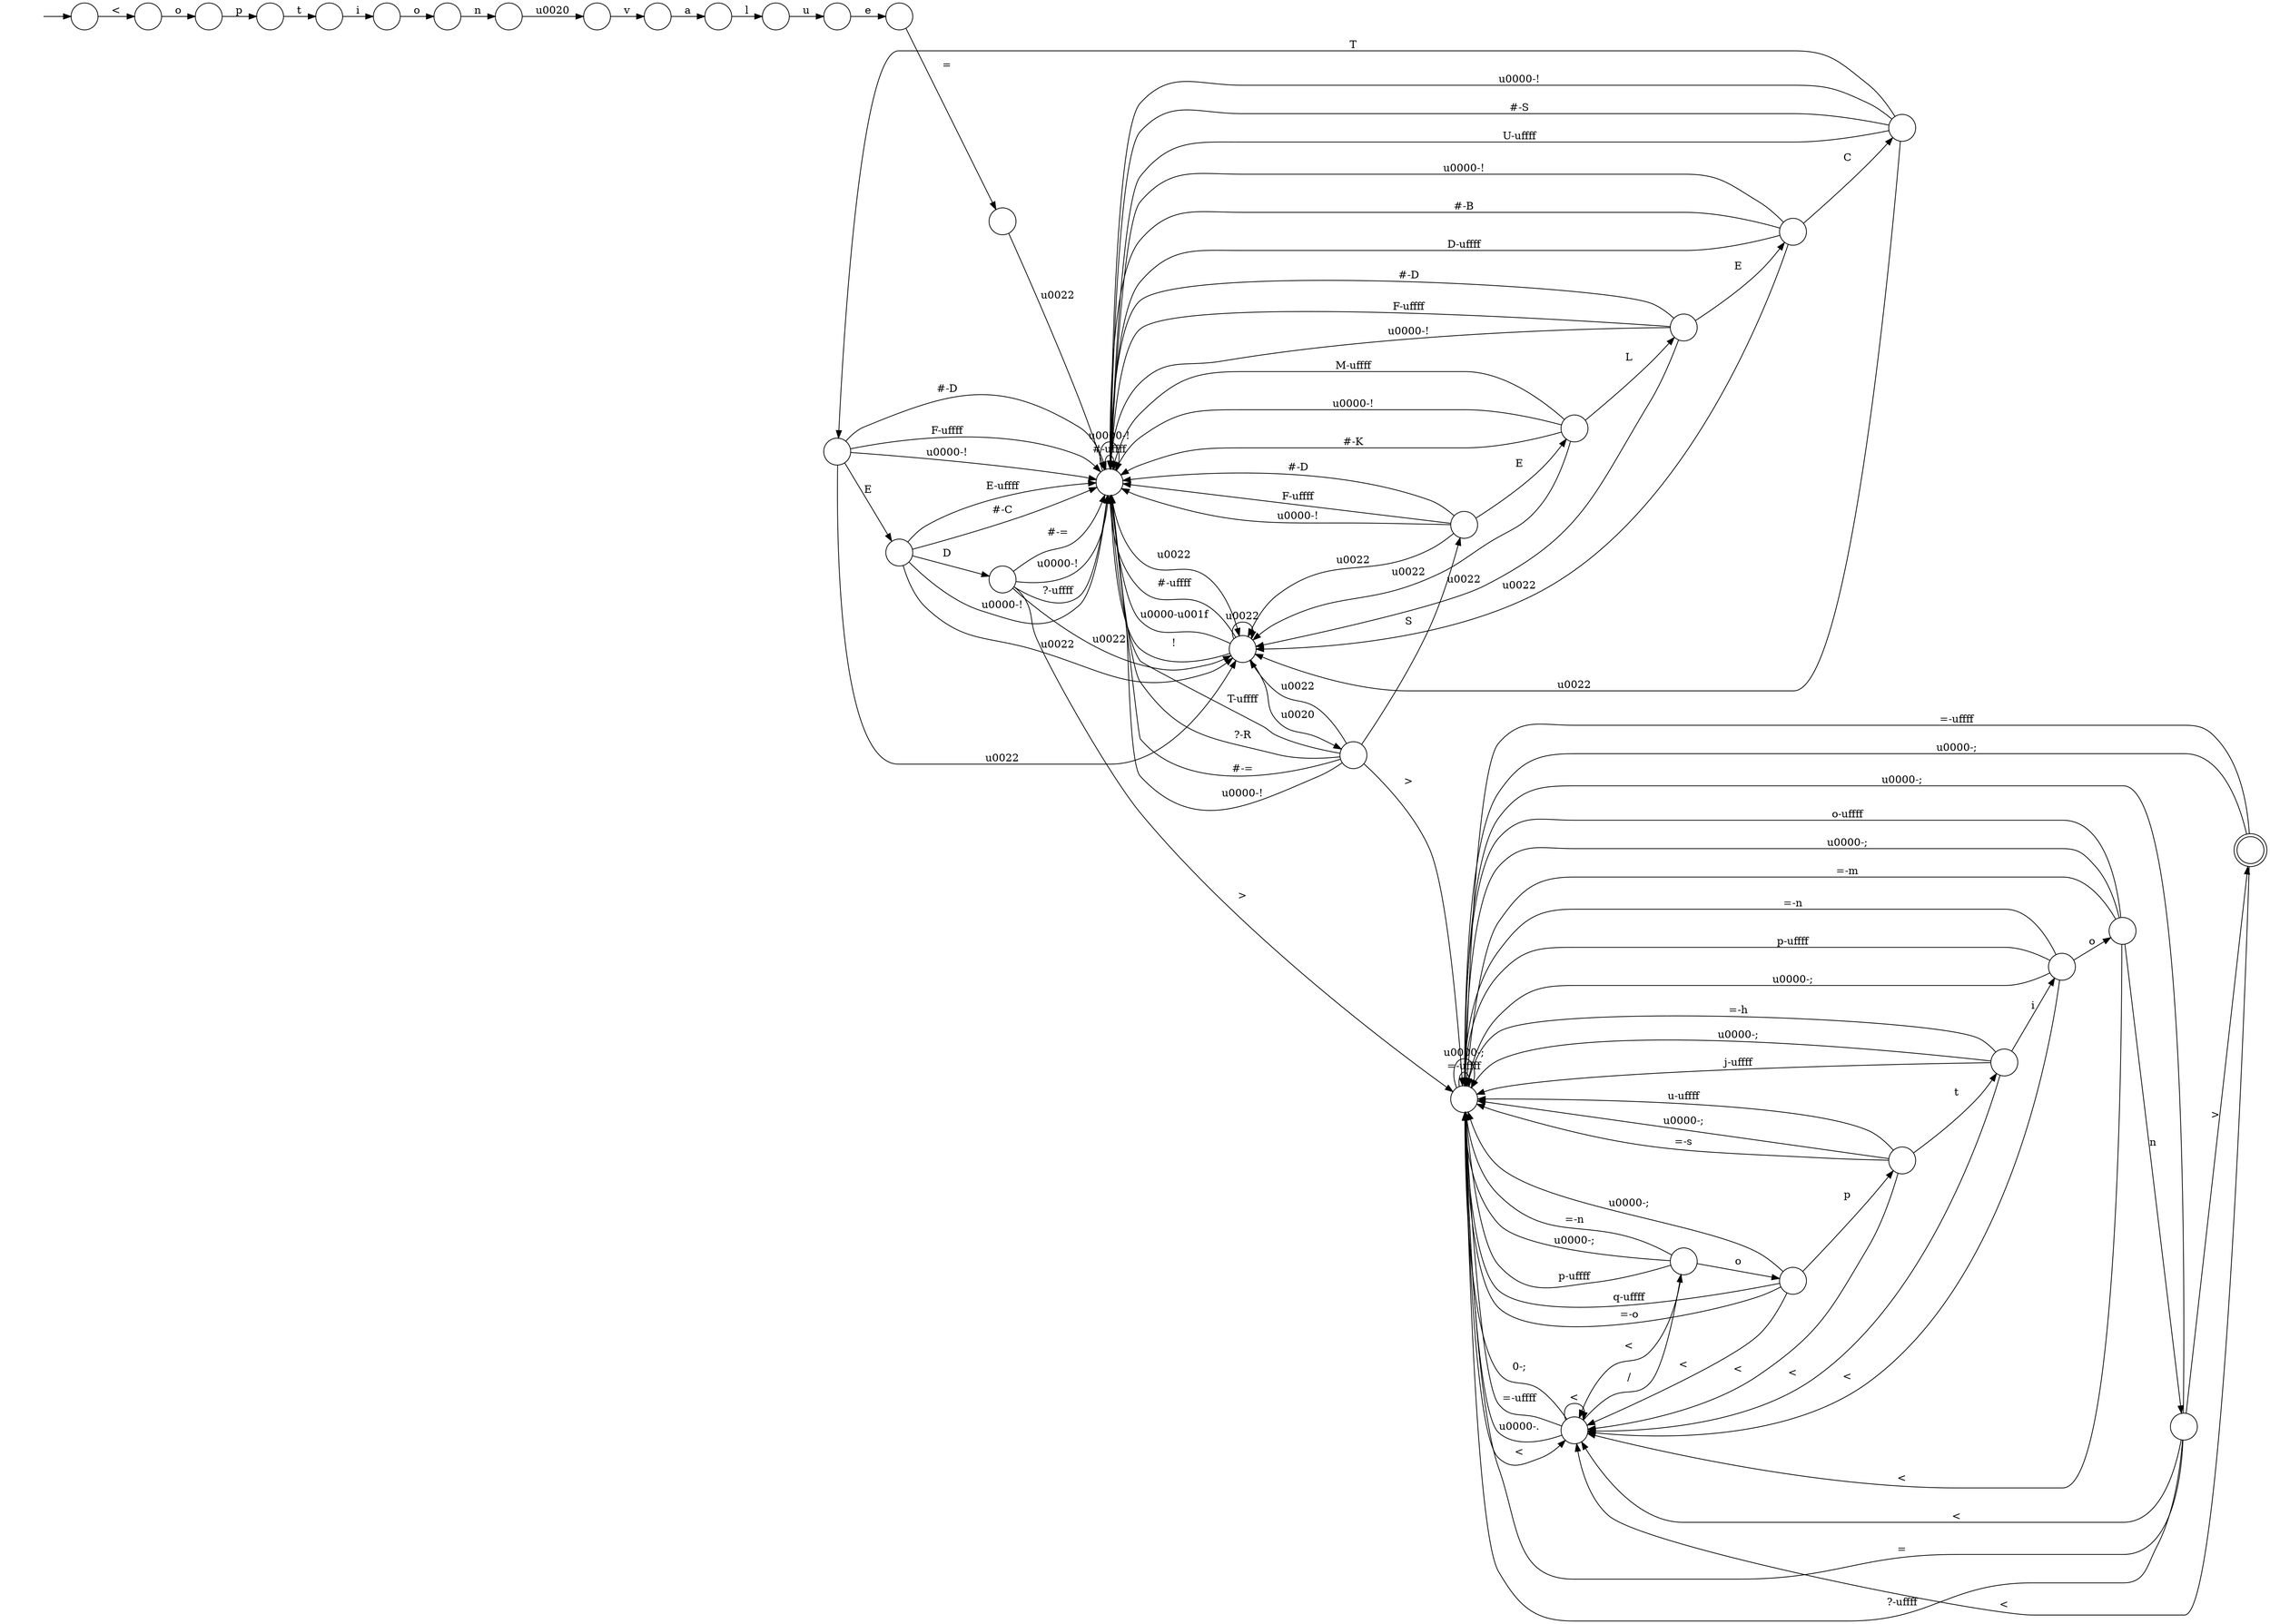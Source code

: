 digraph Automaton {
  rankdir = LR;
  0 [shape=circle,label=""];
  0 -> 35 [label="#-D"]
  0 -> 14 [label="\u0022"]
  0 -> 35 [label="F-\uffff"]
  0 -> 35 [label="\u0000-!"]
  0 -> 25 [label="E"]
  1 [shape=circle,label=""];
  1 -> 28 [label="t"]
  2 [shape=circle,label=""];
  2 -> 35 [label="#-D"]
  2 -> 14 [label="\u0022"]
  2 -> 35 [label="F-\uffff"]
  2 -> 35 [label="\u0000-!"]
  2 -> 12 [label="E"]
  3 [shape=circle,label=""];
  3 -> 3 [label="=-\uffff"]
  3 -> 3 [label="\u0000-;"]
  3 -> 26 [label="<"]
  4 [shape=circle,label=""];
  4 -> 19 [label="n"]
  4 -> 3 [label="o-\uffff"]
  4 -> 3 [label="\u0000-;"]
  4 -> 26 [label="<"]
  4 -> 3 [label="=-m"]
  5 [shape=circle,label=""];
  5 -> 10 [label="l"]
  6 [shape=circle,label=""];
  6 -> 1 [label="p"]
  7 [shape=circle,label=""];
  7 -> 24 [label="="]
  8 [shape=circle,label=""];
  8 -> 7 [label="e"]
  9 [shape=circle,label=""];
  9 -> 35 [label="#-D"]
  9 -> 14 [label="\u0022"]
  9 -> 35 [label="F-\uffff"]
  9 -> 35 [label="\u0000-!"]
  9 -> 22 [label="E"]
  10 [shape=circle,label=""];
  10 -> 8 [label="u"]
  11 [shape=circle,label=""];
  11 -> 30 [label="i"]
  11 -> 3 [label="=-h"]
  11 -> 3 [label="\u0000-;"]
  11 -> 26 [label="<"]
  11 -> 3 [label="j-\uffff"]
  12 [shape=circle,label=""];
  12 -> 14 [label="\u0022"]
  12 -> 35 [label="\u0000-!"]
  12 -> 35 [label="#-K"]
  12 -> 9 [label="L"]
  12 -> 35 [label="M-\uffff"]
  13 [shape=circle,label=""];
  13 -> 3 [label="p-\uffff"]
  13 -> 3 [label="=-n"]
  13 -> 3 [label="\u0000-;"]
  13 -> 26 [label="<"]
  13 -> 27 [label="o"]
  14 [shape=circle,label=""];
  14 -> 14 [label="\u0022"]
  14 -> 35 [label="#-\uffff"]
  14 -> 35 [label="\u0000-\u001f"]
  14 -> 33 [label="\u0020"]
  14 -> 35 [label="!"]
  15 [shape=circle,label=""];
  15 -> 11 [label="t"]
  15 -> 3 [label="u-\uffff"]
  15 -> 3 [label="\u0000-;"]
  15 -> 26 [label="<"]
  15 -> 3 [label="=-s"]
  16 [shape=circle,label=""];
  16 -> 18 [label="\u0020"]
  17 [shape=circle,label=""];
  17 -> 21 [label="o"]
  18 [shape=circle,label=""];
  18 -> 23 [label="v"]
  19 [shape=circle,label=""];
  19 -> 3 [label="="]
  19 -> 34 [label=">"]
  19 -> 3 [label="\u0000-;"]
  19 -> 26 [label="<"]
  19 -> 3 [label="?-\uffff"]
  20 [shape=circle,label=""];
  20 -> 14 [label="\u0022"]
  20 -> 35 [label="#-="]
  20 -> 35 [label="\u0000-!"]
  20 -> 3 [label=">"]
  20 -> 35 [label="?-\uffff"]
  21 [shape=circle,label=""];
  21 -> 16 [label="n"]
  22 [shape=circle,label=""];
  22 -> 14 [label="\u0022"]
  22 -> 35 [label="\u0000-!"]
  22 -> 29 [label="C"]
  22 -> 35 [label="#-B"]
  22 -> 35 [label="D-\uffff"]
  23 [shape=circle,label=""];
  23 -> 5 [label="a"]
  24 [shape=circle,label=""];
  24 -> 35 [label="\u0022"]
  25 [shape=circle,label=""];
  25 -> 14 [label="\u0022"]
  25 -> 20 [label="D"]
  25 -> 35 [label="\u0000-!"]
  25 -> 35 [label="E-\uffff"]
  25 -> 35 [label="#-C"]
  26 [shape=circle,label=""];
  26 -> 3 [label="0-;"]
  26 -> 3 [label="=-\uffff"]
  26 -> 3 [label="\u0000-."]
  26 -> 13 [label="/"]
  26 -> 26 [label="<"]
  27 [shape=circle,label=""];
  27 -> 3 [label="q-\uffff"]
  27 -> 15 [label="p"]
  27 -> 3 [label="=-o"]
  27 -> 3 [label="\u0000-;"]
  27 -> 26 [label="<"]
  28 [shape=circle,label=""];
  28 -> 17 [label="i"]
  29 [shape=circle,label=""];
  29 -> 14 [label="\u0022"]
  29 -> 35 [label="\u0000-!"]
  29 -> 0 [label="T"]
  29 -> 35 [label="#-S"]
  29 -> 35 [label="U-\uffff"]
  30 [shape=circle,label=""];
  30 -> 3 [label="p-\uffff"]
  30 -> 3 [label="=-n"]
  30 -> 3 [label="\u0000-;"]
  30 -> 26 [label="<"]
  30 -> 4 [label="o"]
  31 [shape=circle,label=""];
  initial [shape=plaintext,label=""];
  initial -> 31
  31 -> 32 [label="<"]
  32 [shape=circle,label=""];
  32 -> 6 [label="o"]
  33 [shape=circle,label=""];
  33 -> 35 [label="?-R"]
  33 -> 14 [label="\u0022"]
  33 -> 35 [label="#-="]
  33 -> 35 [label="\u0000-!"]
  33 -> 2 [label="S"]
  33 -> 3 [label=">"]
  33 -> 35 [label="T-\uffff"]
  34 [shape=doublecircle,label=""];
  34 -> 3 [label="=-\uffff"]
  34 -> 3 [label="\u0000-;"]
  34 -> 26 [label="<"]
  35 [shape=circle,label=""];
  35 -> 14 [label="\u0022"]
  35 -> 35 [label="#-\uffff"]
  35 -> 35 [label="\u0000-!"]
}

